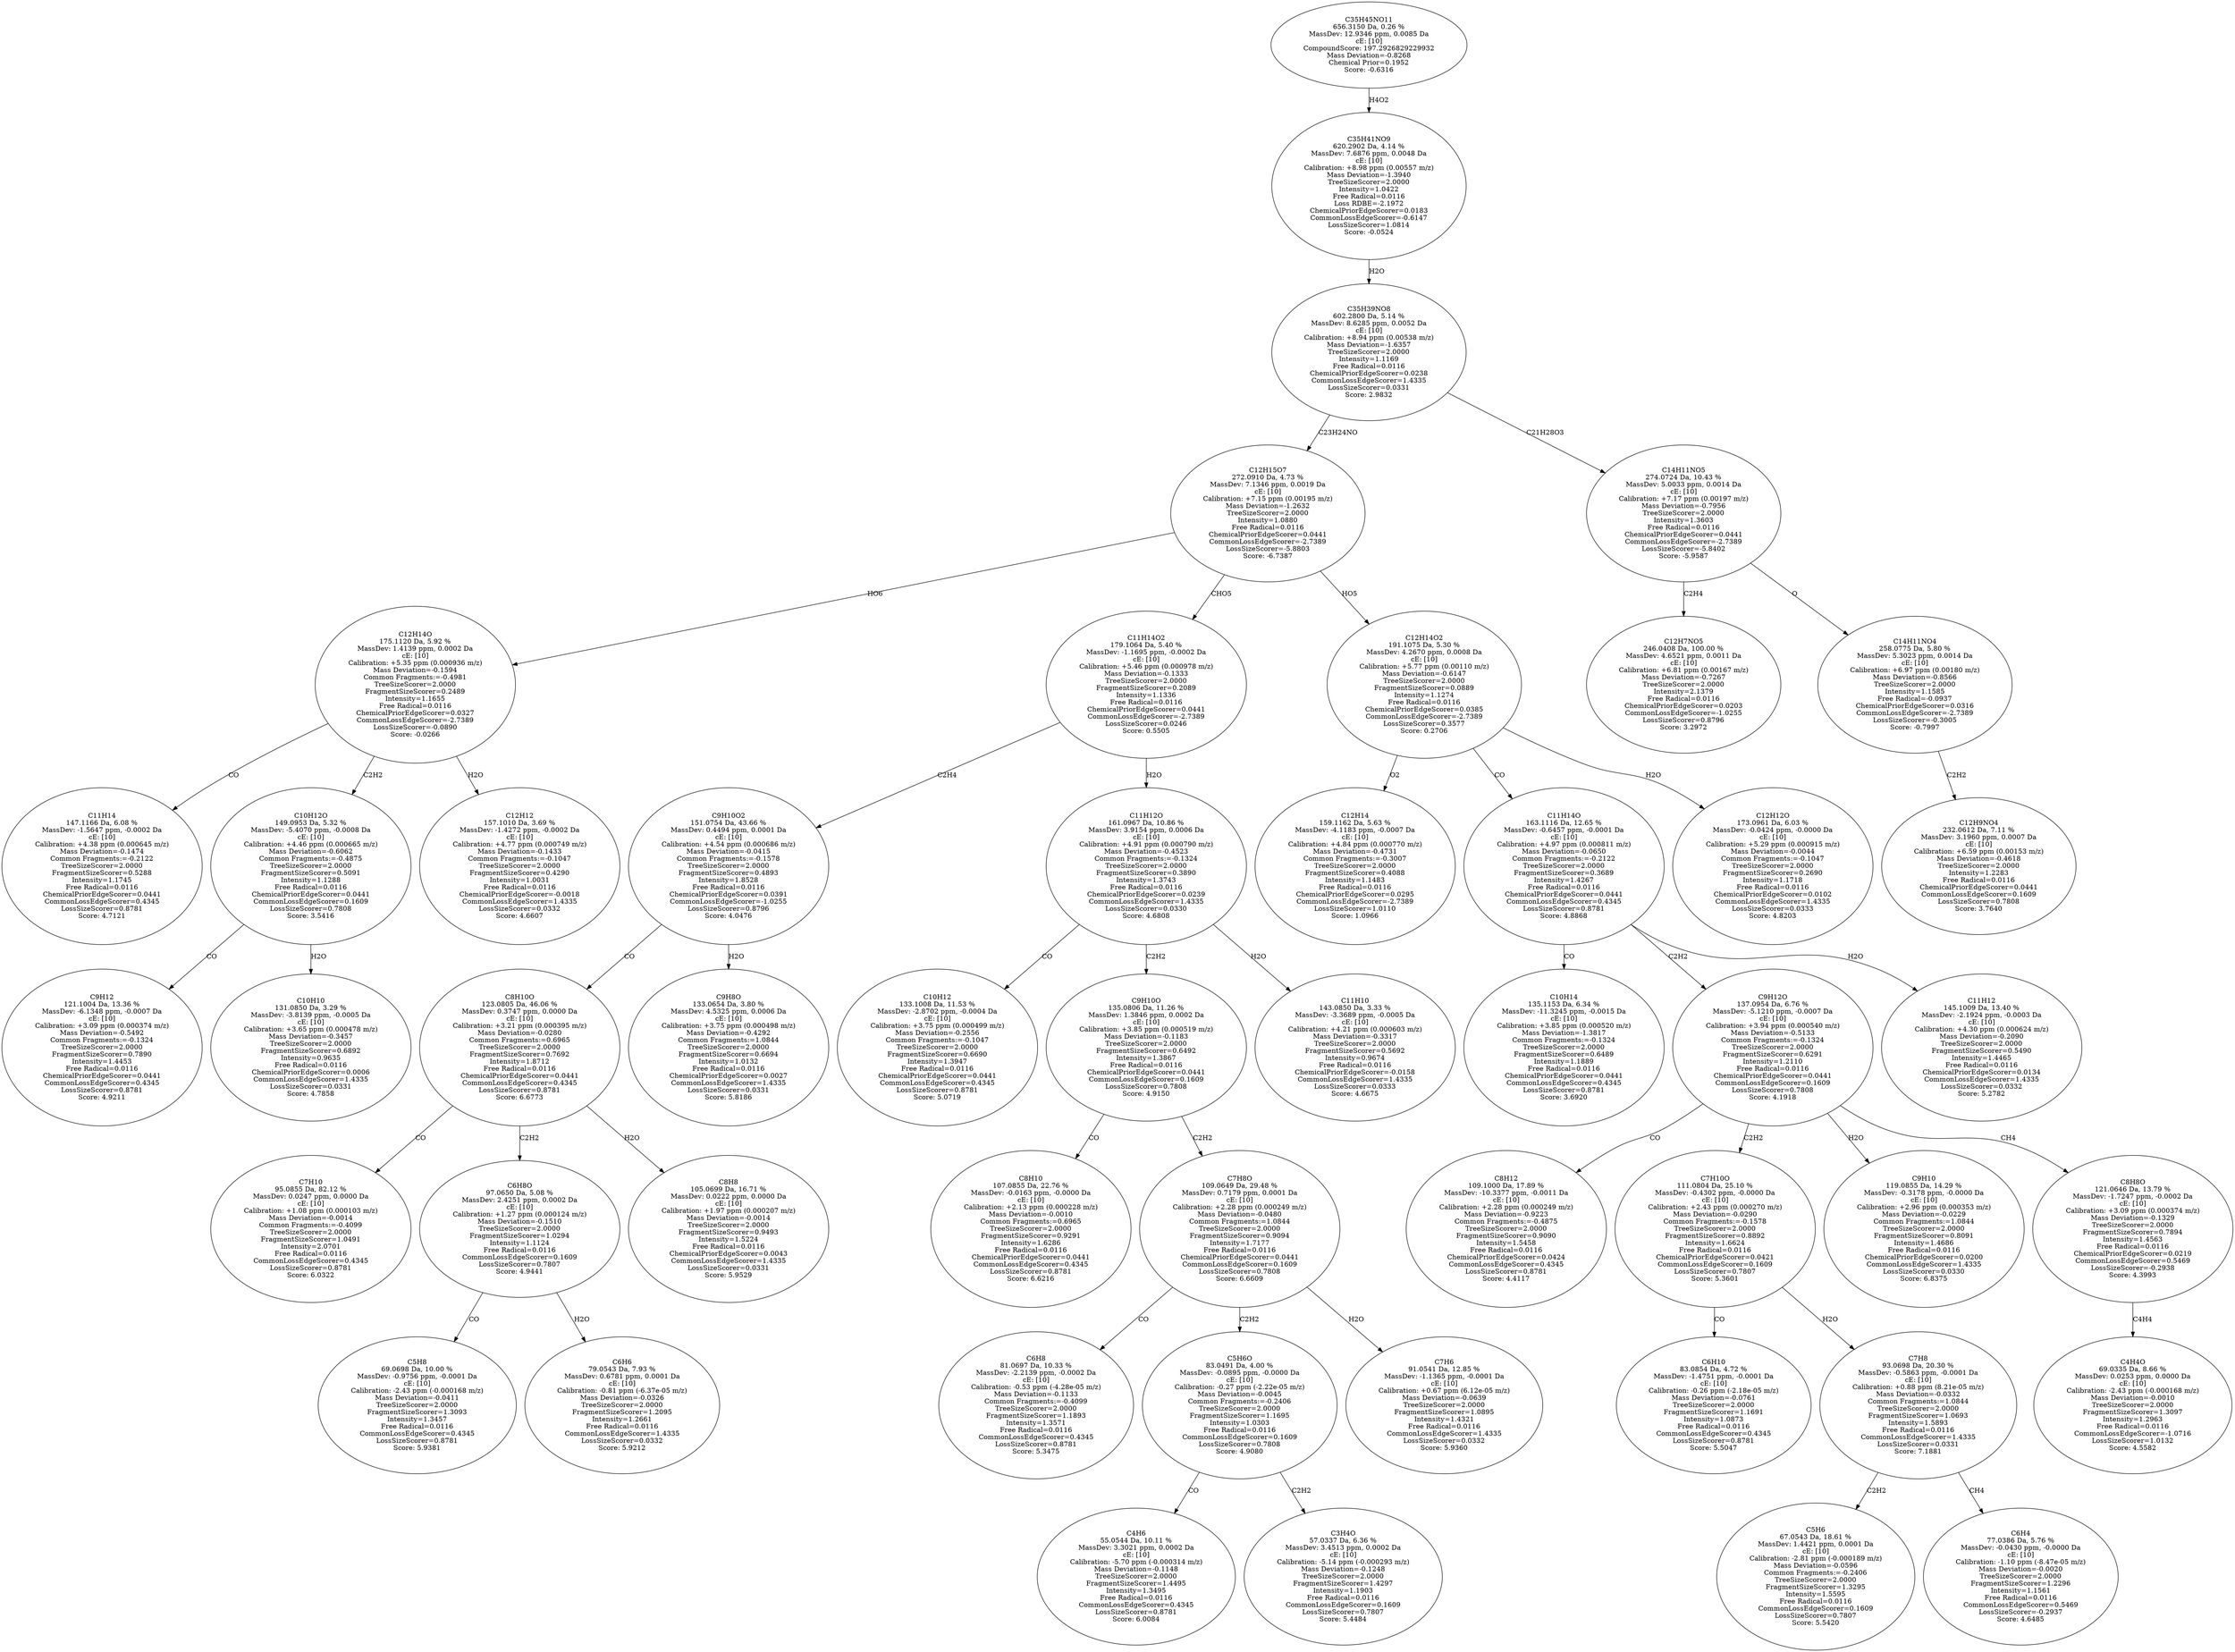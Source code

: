 strict digraph {
v1 [label="C11H14\n147.1166 Da, 6.08 %\nMassDev: -1.5647 ppm, -0.0002 Da\ncE: [10]\nCalibration: +4.38 ppm (0.000645 m/z)\nMass Deviation=-0.1474\nCommon Fragments:=-0.2122\nTreeSizeScorer=2.0000\nFragmentSizeScorer=0.5288\nIntensity=1.1745\nFree Radical=0.0116\nChemicalPriorEdgeScorer=0.0441\nCommonLossEdgeScorer=0.4345\nLossSizeScorer=0.8781\nScore: 4.7121"];
v2 [label="C9H12\n121.1004 Da, 13.36 %\nMassDev: -6.1348 ppm, -0.0007 Da\ncE: [10]\nCalibration: +3.09 ppm (0.000374 m/z)\nMass Deviation=-0.5492\nCommon Fragments:=-0.1324\nTreeSizeScorer=2.0000\nFragmentSizeScorer=0.7890\nIntensity=1.4453\nFree Radical=0.0116\nChemicalPriorEdgeScorer=0.0441\nCommonLossEdgeScorer=0.4345\nLossSizeScorer=0.8781\nScore: 4.9211"];
v3 [label="C10H10\n131.0850 Da, 3.29 %\nMassDev: -3.8139 ppm, -0.0005 Da\ncE: [10]\nCalibration: +3.65 ppm (0.000478 m/z)\nMass Deviation=-0.3457\nTreeSizeScorer=2.0000\nFragmentSizeScorer=0.6892\nIntensity=0.9635\nFree Radical=0.0116\nChemicalPriorEdgeScorer=0.0006\nCommonLossEdgeScorer=1.4335\nLossSizeScorer=0.0331\nScore: 4.7858"];
v4 [label="C10H12O\n149.0953 Da, 5.32 %\nMassDev: -5.4070 ppm, -0.0008 Da\ncE: [10]\nCalibration: +4.46 ppm (0.000665 m/z)\nMass Deviation=-0.6062\nCommon Fragments:=-0.4875\nTreeSizeScorer=2.0000\nFragmentSizeScorer=0.5091\nIntensity=1.1288\nFree Radical=0.0116\nChemicalPriorEdgeScorer=0.0441\nCommonLossEdgeScorer=0.1609\nLossSizeScorer=0.7808\nScore: 3.5416"];
v5 [label="C12H12\n157.1010 Da, 3.69 %\nMassDev: -1.4272 ppm, -0.0002 Da\ncE: [10]\nCalibration: +4.77 ppm (0.000749 m/z)\nMass Deviation=-0.1433\nCommon Fragments:=-0.1047\nTreeSizeScorer=2.0000\nFragmentSizeScorer=0.4290\nIntensity=1.0031\nFree Radical=0.0116\nChemicalPriorEdgeScorer=-0.0018\nCommonLossEdgeScorer=1.4335\nLossSizeScorer=0.0332\nScore: 4.6607"];
v6 [label="C12H14O\n175.1120 Da, 5.92 %\nMassDev: 1.4139 ppm, 0.0002 Da\ncE: [10]\nCalibration: +5.35 ppm (0.000936 m/z)\nMass Deviation=-0.1594\nCommon Fragments:=-0.4981\nTreeSizeScorer=2.0000\nFragmentSizeScorer=0.2489\nIntensity=1.1655\nFree Radical=0.0116\nChemicalPriorEdgeScorer=0.0327\nCommonLossEdgeScorer=-2.7389\nLossSizeScorer=-0.0890\nScore: -0.0266"];
v7 [label="C7H10\n95.0855 Da, 82.12 %\nMassDev: 0.0247 ppm, 0.0000 Da\ncE: [10]\nCalibration: +1.08 ppm (0.000103 m/z)\nMass Deviation=-0.0014\nCommon Fragments:=-0.4099\nTreeSizeScorer=2.0000\nFragmentSizeScorer=1.0491\nIntensity=2.0701\nFree Radical=0.0116\nCommonLossEdgeScorer=0.4345\nLossSizeScorer=0.8781\nScore: 6.0322"];
v8 [label="C5H8\n69.0698 Da, 10.00 %\nMassDev: -0.9756 ppm, -0.0001 Da\ncE: [10]\nCalibration: -2.43 ppm (-0.000168 m/z)\nMass Deviation=-0.0411\nTreeSizeScorer=2.0000\nFragmentSizeScorer=1.3093\nIntensity=1.3457\nFree Radical=0.0116\nCommonLossEdgeScorer=0.4345\nLossSizeScorer=0.8781\nScore: 5.9381"];
v9 [label="C6H6\n79.0543 Da, 7.93 %\nMassDev: 0.6781 ppm, 0.0001 Da\ncE: [10]\nCalibration: -0.81 ppm (-6.37e-05 m/z)\nMass Deviation=-0.0326\nTreeSizeScorer=2.0000\nFragmentSizeScorer=1.2095\nIntensity=1.2661\nFree Radical=0.0116\nCommonLossEdgeScorer=1.4335\nLossSizeScorer=0.0332\nScore: 5.9212"];
v10 [label="C6H8O\n97.0650 Da, 5.08 %\nMassDev: 2.4251 ppm, 0.0002 Da\ncE: [10]\nCalibration: +1.27 ppm (0.000124 m/z)\nMass Deviation=-0.1510\nTreeSizeScorer=2.0000\nFragmentSizeScorer=1.0294\nIntensity=1.1124\nFree Radical=0.0116\nCommonLossEdgeScorer=0.1609\nLossSizeScorer=0.7807\nScore: 4.9441"];
v11 [label="C8H8\n105.0699 Da, 16.71 %\nMassDev: 0.0222 ppm, 0.0000 Da\ncE: [10]\nCalibration: +1.97 ppm (0.000207 m/z)\nMass Deviation=-0.0014\nTreeSizeScorer=2.0000\nFragmentSizeScorer=0.9493\nIntensity=1.5224\nFree Radical=0.0116\nChemicalPriorEdgeScorer=0.0043\nCommonLossEdgeScorer=1.4335\nLossSizeScorer=0.0331\nScore: 5.9529"];
v12 [label="C8H10O\n123.0805 Da, 46.06 %\nMassDev: 0.3747 ppm, 0.0000 Da\ncE: [10]\nCalibration: +3.21 ppm (0.000395 m/z)\nMass Deviation=-0.0280\nCommon Fragments:=0.6965\nTreeSizeScorer=2.0000\nFragmentSizeScorer=0.7692\nIntensity=1.8712\nFree Radical=0.0116\nChemicalPriorEdgeScorer=0.0441\nCommonLossEdgeScorer=0.4345\nLossSizeScorer=0.8781\nScore: 6.6773"];
v13 [label="C9H8O\n133.0654 Da, 3.80 %\nMassDev: 4.5325 ppm, 0.0006 Da\ncE: [10]\nCalibration: +3.75 ppm (0.000498 m/z)\nMass Deviation=-0.4292\nCommon Fragments:=1.0844\nTreeSizeScorer=2.0000\nFragmentSizeScorer=0.6694\nIntensity=1.0132\nFree Radical=0.0116\nChemicalPriorEdgeScorer=0.0027\nCommonLossEdgeScorer=1.4335\nLossSizeScorer=0.0331\nScore: 5.8186"];
v14 [label="C9H10O2\n151.0754 Da, 43.66 %\nMassDev: 0.4494 ppm, 0.0001 Da\ncE: [10]\nCalibration: +4.54 ppm (0.000686 m/z)\nMass Deviation=-0.0415\nCommon Fragments:=-0.1578\nTreeSizeScorer=2.0000\nFragmentSizeScorer=0.4893\nIntensity=1.8528\nFree Radical=0.0116\nChemicalPriorEdgeScorer=0.0391\nCommonLossEdgeScorer=-1.0255\nLossSizeScorer=0.8796\nScore: 4.0476"];
v15 [label="C10H12\n133.1008 Da, 11.53 %\nMassDev: -2.8702 ppm, -0.0004 Da\ncE: [10]\nCalibration: +3.75 ppm (0.000499 m/z)\nMass Deviation=-0.2556\nCommon Fragments:=-0.1047\nTreeSizeScorer=2.0000\nFragmentSizeScorer=0.6690\nIntensity=1.3947\nFree Radical=0.0116\nChemicalPriorEdgeScorer=0.0441\nCommonLossEdgeScorer=0.4345\nLossSizeScorer=0.8781\nScore: 5.0719"];
v16 [label="C8H10\n107.0855 Da, 22.76 %\nMassDev: -0.0163 ppm, -0.0000 Da\ncE: [10]\nCalibration: +2.13 ppm (0.000228 m/z)\nMass Deviation=-0.0010\nCommon Fragments:=0.6965\nTreeSizeScorer=2.0000\nFragmentSizeScorer=0.9291\nIntensity=1.6286\nFree Radical=0.0116\nChemicalPriorEdgeScorer=0.0441\nCommonLossEdgeScorer=0.4345\nLossSizeScorer=0.8781\nScore: 6.6216"];
v17 [label="C6H8\n81.0697 Da, 10.33 %\nMassDev: -2.2139 ppm, -0.0002 Da\ncE: [10]\nCalibration: -0.53 ppm (-4.28e-05 m/z)\nMass Deviation=-0.1133\nCommon Fragments:=-0.4099\nTreeSizeScorer=2.0000\nFragmentSizeScorer=1.1893\nIntensity=1.3571\nFree Radical=0.0116\nCommonLossEdgeScorer=0.4345\nLossSizeScorer=0.8781\nScore: 5.3475"];
v18 [label="C4H6\n55.0544 Da, 10.11 %\nMassDev: 3.3021 ppm, 0.0002 Da\ncE: [10]\nCalibration: -5.70 ppm (-0.000314 m/z)\nMass Deviation=-0.1148\nTreeSizeScorer=2.0000\nFragmentSizeScorer=1.4495\nIntensity=1.3495\nFree Radical=0.0116\nCommonLossEdgeScorer=0.4345\nLossSizeScorer=0.8781\nScore: 6.0084"];
v19 [label="C3H4O\n57.0337 Da, 6.36 %\nMassDev: 3.4513 ppm, 0.0002 Da\ncE: [10]\nCalibration: -5.14 ppm (-0.000293 m/z)\nMass Deviation=-0.1248\nTreeSizeScorer=2.0000\nFragmentSizeScorer=1.4297\nIntensity=1.1903\nFree Radical=0.0116\nCommonLossEdgeScorer=0.1609\nLossSizeScorer=0.7807\nScore: 5.4484"];
v20 [label="C5H6O\n83.0491 Da, 4.00 %\nMassDev: -0.0895 ppm, -0.0000 Da\ncE: [10]\nCalibration: -0.27 ppm (-2.22e-05 m/z)\nMass Deviation=-0.0045\nCommon Fragments:=-0.2406\nTreeSizeScorer=2.0000\nFragmentSizeScorer=1.1695\nIntensity=1.0303\nFree Radical=0.0116\nCommonLossEdgeScorer=0.1609\nLossSizeScorer=0.7808\nScore: 4.9080"];
v21 [label="C7H6\n91.0541 Da, 12.85 %\nMassDev: -1.1365 ppm, -0.0001 Da\ncE: [10]\nCalibration: +0.67 ppm (6.12e-05 m/z)\nMass Deviation=-0.0639\nTreeSizeScorer=2.0000\nFragmentSizeScorer=1.0895\nIntensity=1.4321\nFree Radical=0.0116\nCommonLossEdgeScorer=1.4335\nLossSizeScorer=0.0332\nScore: 5.9360"];
v22 [label="C7H8O\n109.0649 Da, 29.48 %\nMassDev: 0.7179 ppm, 0.0001 Da\ncE: [10]\nCalibration: +2.28 ppm (0.000249 m/z)\nMass Deviation=-0.0480\nCommon Fragments:=1.0844\nTreeSizeScorer=2.0000\nFragmentSizeScorer=0.9094\nIntensity=1.7177\nFree Radical=0.0116\nChemicalPriorEdgeScorer=0.0441\nCommonLossEdgeScorer=0.1609\nLossSizeScorer=0.7808\nScore: 6.6609"];
v23 [label="C9H10O\n135.0806 Da, 11.26 %\nMassDev: 1.3846 ppm, 0.0002 Da\ncE: [10]\nCalibration: +3.85 ppm (0.000519 m/z)\nMass Deviation=-0.1183\nTreeSizeScorer=2.0000\nFragmentSizeScorer=0.6492\nIntensity=1.3867\nFree Radical=0.0116\nChemicalPriorEdgeScorer=0.0441\nCommonLossEdgeScorer=0.1609\nLossSizeScorer=0.7808\nScore: 4.9150"];
v24 [label="C11H10\n143.0850 Da, 3.33 %\nMassDev: -3.3689 ppm, -0.0005 Da\ncE: [10]\nCalibration: +4.21 ppm (0.000603 m/z)\nMass Deviation=-0.3317\nTreeSizeScorer=2.0000\nFragmentSizeScorer=0.5692\nIntensity=0.9674\nFree Radical=0.0116\nChemicalPriorEdgeScorer=-0.0158\nCommonLossEdgeScorer=1.4335\nLossSizeScorer=0.0333\nScore: 4.6675"];
v25 [label="C11H12O\n161.0967 Da, 10.86 %\nMassDev: 3.9154 ppm, 0.0006 Da\ncE: [10]\nCalibration: +4.91 ppm (0.000790 m/z)\nMass Deviation=-0.4523\nCommon Fragments:=-0.1324\nTreeSizeScorer=2.0000\nFragmentSizeScorer=0.3890\nIntensity=1.3743\nFree Radical=0.0116\nChemicalPriorEdgeScorer=0.0239\nCommonLossEdgeScorer=1.4335\nLossSizeScorer=0.0330\nScore: 4.6808"];
v26 [label="C11H14O2\n179.1064 Da, 5.40 %\nMassDev: -1.1695 ppm, -0.0002 Da\ncE: [10]\nCalibration: +5.46 ppm (0.000978 m/z)\nMass Deviation=-0.1333\nTreeSizeScorer=2.0000\nFragmentSizeScorer=0.2089\nIntensity=1.1336\nFree Radical=0.0116\nChemicalPriorEdgeScorer=0.0441\nCommonLossEdgeScorer=-2.7389\nLossSizeScorer=0.0246\nScore: 0.5505"];
v27 [label="C12H14\n159.1162 Da, 5.63 %\nMassDev: -4.1183 ppm, -0.0007 Da\ncE: [10]\nCalibration: +4.84 ppm (0.000770 m/z)\nMass Deviation=-0.4731\nCommon Fragments:=-0.3007\nTreeSizeScorer=2.0000\nFragmentSizeScorer=0.4088\nIntensity=1.1483\nFree Radical=0.0116\nChemicalPriorEdgeScorer=0.0295\nCommonLossEdgeScorer=-2.7389\nLossSizeScorer=1.0110\nScore: 1.0966"];
v28 [label="C10H14\n135.1153 Da, 6.34 %\nMassDev: -11.3245 ppm, -0.0015 Da\ncE: [10]\nCalibration: +3.85 ppm (0.000520 m/z)\nMass Deviation=-1.3817\nCommon Fragments:=-0.1324\nTreeSizeScorer=2.0000\nFragmentSizeScorer=0.6489\nIntensity=1.1889\nFree Radical=0.0116\nChemicalPriorEdgeScorer=0.0441\nCommonLossEdgeScorer=0.4345\nLossSizeScorer=0.8781\nScore: 3.6920"];
v29 [label="C8H12\n109.1000 Da, 17.89 %\nMassDev: -10.3377 ppm, -0.0011 Da\ncE: [10]\nCalibration: +2.28 ppm (0.000249 m/z)\nMass Deviation=-0.9223\nCommon Fragments:=-0.4875\nTreeSizeScorer=2.0000\nFragmentSizeScorer=0.9090\nIntensity=1.5458\nFree Radical=0.0116\nChemicalPriorEdgeScorer=0.0424\nCommonLossEdgeScorer=0.4345\nLossSizeScorer=0.8781\nScore: 4.4117"];
v30 [label="C6H10\n83.0854 Da, 4.72 %\nMassDev: -1.4751 ppm, -0.0001 Da\ncE: [10]\nCalibration: -0.26 ppm (-2.18e-05 m/z)\nMass Deviation=-0.0761\nTreeSizeScorer=2.0000\nFragmentSizeScorer=1.1691\nIntensity=1.0873\nFree Radical=0.0116\nCommonLossEdgeScorer=0.4345\nLossSizeScorer=0.8781\nScore: 5.5047"];
v31 [label="C5H6\n67.0543 Da, 18.61 %\nMassDev: 1.4421 ppm, 0.0001 Da\ncE: [10]\nCalibration: -2.81 ppm (-0.000189 m/z)\nMass Deviation=-0.0596\nCommon Fragments:=-0.2406\nTreeSizeScorer=2.0000\nFragmentSizeScorer=1.3295\nIntensity=1.5595\nFree Radical=0.0116\nCommonLossEdgeScorer=0.1609\nLossSizeScorer=0.7807\nScore: 5.5420"];
v32 [label="C6H4\n77.0386 Da, 5.76 %\nMassDev: -0.0430 ppm, -0.0000 Da\ncE: [10]\nCalibration: -1.10 ppm (-8.47e-05 m/z)\nMass Deviation=-0.0020\nTreeSizeScorer=2.0000\nFragmentSizeScorer=1.2296\nIntensity=1.1561\nFree Radical=0.0116\nCommonLossEdgeScorer=0.5469\nLossSizeScorer=-0.2937\nScore: 4.6485"];
v33 [label="C7H8\n93.0698 Da, 20.30 %\nMassDev: -0.5863 ppm, -0.0001 Da\ncE: [10]\nCalibration: +0.88 ppm (8.21e-05 m/z)\nMass Deviation=-0.0332\nCommon Fragments:=1.0844\nTreeSizeScorer=2.0000\nFragmentSizeScorer=1.0693\nIntensity=1.5893\nFree Radical=0.0116\nCommonLossEdgeScorer=1.4335\nLossSizeScorer=0.0331\nScore: 7.1881"];
v34 [label="C7H10O\n111.0804 Da, 25.10 %\nMassDev: -0.4302 ppm, -0.0000 Da\ncE: [10]\nCalibration: +2.43 ppm (0.000270 m/z)\nMass Deviation=-0.0290\nCommon Fragments:=-0.1578\nTreeSizeScorer=2.0000\nFragmentSizeScorer=0.8892\nIntensity=1.6624\nFree Radical=0.0116\nChemicalPriorEdgeScorer=0.0421\nCommonLossEdgeScorer=0.1609\nLossSizeScorer=0.7807\nScore: 5.3601"];
v35 [label="C9H10\n119.0855 Da, 14.29 %\nMassDev: -0.3178 ppm, -0.0000 Da\ncE: [10]\nCalibration: +2.96 ppm (0.000353 m/z)\nMass Deviation=-0.0229\nCommon Fragments:=1.0844\nTreeSizeScorer=2.0000\nFragmentSizeScorer=0.8091\nIntensity=1.4686\nFree Radical=0.0116\nChemicalPriorEdgeScorer=0.0200\nCommonLossEdgeScorer=1.4335\nLossSizeScorer=0.0330\nScore: 6.8375"];
v36 [label="C4H4O\n69.0335 Da, 8.66 %\nMassDev: 0.0253 ppm, 0.0000 Da\ncE: [10]\nCalibration: -2.43 ppm (-0.000168 m/z)\nMass Deviation=-0.0010\nTreeSizeScorer=2.0000\nFragmentSizeScorer=1.3097\nIntensity=1.2963\nFree Radical=0.0116\nCommonLossEdgeScorer=-1.0716\nLossSizeScorer=1.0132\nScore: 4.5582"];
v37 [label="C8H8O\n121.0646 Da, 13.79 %\nMassDev: -1.7247 ppm, -0.0002 Da\ncE: [10]\nCalibration: +3.09 ppm (0.000374 m/z)\nMass Deviation=-0.1329\nTreeSizeScorer=2.0000\nFragmentSizeScorer=0.7894\nIntensity=1.4563\nFree Radical=0.0116\nChemicalPriorEdgeScorer=0.0219\nCommonLossEdgeScorer=0.5469\nLossSizeScorer=-0.2938\nScore: 4.3993"];
v38 [label="C9H12O\n137.0954 Da, 6.76 %\nMassDev: -5.1210 ppm, -0.0007 Da\ncE: [10]\nCalibration: +3.94 ppm (0.000540 m/z)\nMass Deviation=-0.5133\nCommon Fragments:=-0.1324\nTreeSizeScorer=2.0000\nFragmentSizeScorer=0.6291\nIntensity=1.2110\nFree Radical=0.0116\nChemicalPriorEdgeScorer=0.0441\nCommonLossEdgeScorer=0.1609\nLossSizeScorer=0.7808\nScore: 4.1918"];
v39 [label="C11H12\n145.1009 Da, 13.40 %\nMassDev: -2.1924 ppm, -0.0003 Da\ncE: [10]\nCalibration: +4.30 ppm (0.000624 m/z)\nMass Deviation=-0.2090\nTreeSizeScorer=2.0000\nFragmentSizeScorer=0.5490\nIntensity=1.4465\nFree Radical=0.0116\nChemicalPriorEdgeScorer=0.0134\nCommonLossEdgeScorer=1.4335\nLossSizeScorer=0.0332\nScore: 5.2782"];
v40 [label="C11H14O\n163.1116 Da, 12.65 %\nMassDev: -0.6457 ppm, -0.0001 Da\ncE: [10]\nCalibration: +4.97 ppm (0.000811 m/z)\nMass Deviation=-0.0650\nCommon Fragments:=-0.2122\nTreeSizeScorer=2.0000\nFragmentSizeScorer=0.3689\nIntensity=1.4267\nFree Radical=0.0116\nChemicalPriorEdgeScorer=0.0441\nCommonLossEdgeScorer=0.4345\nLossSizeScorer=0.8781\nScore: 4.8868"];
v41 [label="C12H12O\n173.0961 Da, 6.03 %\nMassDev: -0.0424 ppm, -0.0000 Da\ncE: [10]\nCalibration: +5.29 ppm (0.000915 m/z)\nMass Deviation=-0.0044\nCommon Fragments:=-0.1047\nTreeSizeScorer=2.0000\nFragmentSizeScorer=0.2690\nIntensity=1.1718\nFree Radical=0.0116\nChemicalPriorEdgeScorer=0.0102\nCommonLossEdgeScorer=1.4335\nLossSizeScorer=0.0333\nScore: 4.8203"];
v42 [label="C12H14O2\n191.1075 Da, 5.30 %\nMassDev: 4.2670 ppm, 0.0008 Da\ncE: [10]\nCalibration: +5.77 ppm (0.00110 m/z)\nMass Deviation=-0.6147\nTreeSizeScorer=2.0000\nFragmentSizeScorer=0.0889\nIntensity=1.1274\nFree Radical=0.0116\nChemicalPriorEdgeScorer=0.0385\nCommonLossEdgeScorer=-2.7389\nLossSizeScorer=0.3577\nScore: 0.2706"];
v43 [label="C12H15O7\n272.0910 Da, 4.73 %\nMassDev: 7.1346 ppm, 0.0019 Da\ncE: [10]\nCalibration: +7.15 ppm (0.00195 m/z)\nMass Deviation=-1.2632\nTreeSizeScorer=2.0000\nIntensity=1.0880\nFree Radical=0.0116\nChemicalPriorEdgeScorer=0.0441\nCommonLossEdgeScorer=-2.7389\nLossSizeScorer=-5.8803\nScore: -6.7387"];
v44 [label="C12H7NO5\n246.0408 Da, 100.00 %\nMassDev: 4.6521 ppm, 0.0011 Da\ncE: [10]\nCalibration: +6.81 ppm (0.00167 m/z)\nMass Deviation=-0.7267\nTreeSizeScorer=2.0000\nIntensity=2.1379\nFree Radical=0.0116\nChemicalPriorEdgeScorer=0.0203\nCommonLossEdgeScorer=-1.0255\nLossSizeScorer=0.8796\nScore: 3.2972"];
v45 [label="C12H9NO4\n232.0612 Da, 7.11 %\nMassDev: 3.1960 ppm, 0.0007 Da\ncE: [10]\nCalibration: +6.59 ppm (0.00153 m/z)\nMass Deviation=-0.4618\nTreeSizeScorer=2.0000\nIntensity=1.2283\nFree Radical=0.0116\nChemicalPriorEdgeScorer=0.0441\nCommonLossEdgeScorer=0.1609\nLossSizeScorer=0.7808\nScore: 3.7640"];
v46 [label="C14H11NO4\n258.0775 Da, 5.80 %\nMassDev: 5.3023 ppm, 0.0014 Da\ncE: [10]\nCalibration: +6.97 ppm (0.00180 m/z)\nMass Deviation=-0.8566\nTreeSizeScorer=2.0000\nIntensity=1.1585\nFree Radical=-0.0937\nChemicalPriorEdgeScorer=0.0316\nCommonLossEdgeScorer=-2.7389\nLossSizeScorer=-0.3005\nScore: -0.7997"];
v47 [label="C14H11NO5\n274.0724 Da, 10.43 %\nMassDev: 5.0033 ppm, 0.0014 Da\ncE: [10]\nCalibration: +7.17 ppm (0.00197 m/z)\nMass Deviation=-0.7956\nTreeSizeScorer=2.0000\nIntensity=1.3603\nFree Radical=0.0116\nChemicalPriorEdgeScorer=0.0441\nCommonLossEdgeScorer=-2.7389\nLossSizeScorer=-5.8402\nScore: -5.9587"];
v48 [label="C35H39NO8\n602.2800 Da, 5.14 %\nMassDev: 8.6285 ppm, 0.0052 Da\ncE: [10]\nCalibration: +8.94 ppm (0.00538 m/z)\nMass Deviation=-1.6357\nTreeSizeScorer=2.0000\nIntensity=1.1169\nFree Radical=0.0116\nChemicalPriorEdgeScorer=0.0238\nCommonLossEdgeScorer=1.4335\nLossSizeScorer=0.0331\nScore: 2.9832"];
v49 [label="C35H41NO9\n620.2902 Da, 4.14 %\nMassDev: 7.6876 ppm, 0.0048 Da\ncE: [10]\nCalibration: +8.98 ppm (0.00557 m/z)\nMass Deviation=-1.3940\nTreeSizeScorer=2.0000\nIntensity=1.0422\nFree Radical=0.0116\nLoss RDBE=-2.1972\nChemicalPriorEdgeScorer=0.0183\nCommonLossEdgeScorer=-0.6147\nLossSizeScorer=1.0814\nScore: -0.0524"];
v50 [label="C35H45NO11\n656.3150 Da, 0.26 %\nMassDev: 12.9346 ppm, 0.0085 Da\ncE: [10]\nCompoundScore: 197.2926829229932\nMass Deviation=-0.8268\nChemical Prior=0.1952\nScore: -0.6316"];
v6 -> v1 [label="CO"];
v4 -> v2 [label="CO"];
v4 -> v3 [label="H2O"];
v6 -> v4 [label="C2H2"];
v6 -> v5 [label="H2O"];
v43 -> v6 [label="HO6"];
v12 -> v7 [label="CO"];
v10 -> v8 [label="CO"];
v10 -> v9 [label="H2O"];
v12 -> v10 [label="C2H2"];
v12 -> v11 [label="H2O"];
v14 -> v12 [label="CO"];
v14 -> v13 [label="H2O"];
v26 -> v14 [label="C2H4"];
v25 -> v15 [label="CO"];
v23 -> v16 [label="CO"];
v22 -> v17 [label="CO"];
v20 -> v18 [label="CO"];
v20 -> v19 [label="C2H2"];
v22 -> v20 [label="C2H2"];
v22 -> v21 [label="H2O"];
v23 -> v22 [label="C2H2"];
v25 -> v23 [label="C2H2"];
v25 -> v24 [label="H2O"];
v26 -> v25 [label="H2O"];
v43 -> v26 [label="CHO5"];
v42 -> v27 [label="O2"];
v40 -> v28 [label="CO"];
v38 -> v29 [label="CO"];
v34 -> v30 [label="CO"];
v33 -> v31 [label="C2H2"];
v33 -> v32 [label="CH4"];
v34 -> v33 [label="H2O"];
v38 -> v34 [label="C2H2"];
v38 -> v35 [label="H2O"];
v37 -> v36 [label="C4H4"];
v38 -> v37 [label="CH4"];
v40 -> v38 [label="C2H2"];
v40 -> v39 [label="H2O"];
v42 -> v40 [label="CO"];
v42 -> v41 [label="H2O"];
v43 -> v42 [label="HO5"];
v48 -> v43 [label="C23H24NO"];
v47 -> v44 [label="C2H4"];
v46 -> v45 [label="C2H2"];
v47 -> v46 [label="O"];
v48 -> v47 [label="C21H28O3"];
v49 -> v48 [label="H2O"];
v50 -> v49 [label="H4O2"];
}